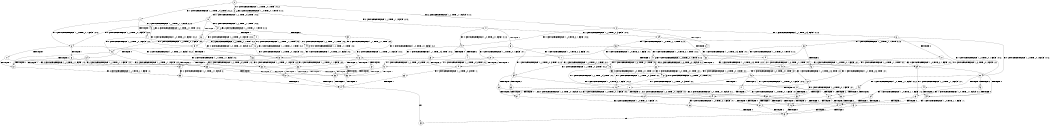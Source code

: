 digraph BCG {
size = "7, 10.5";
center = TRUE;
node [shape = circle];
0 [peripheries = 2];
0 -> 1 [label = "EX !1 !ATOMIC_EXCH_BRANCH (1, +1, TRUE, +0, 3, TRUE) !:0:1:2:"];
0 -> 2 [label = "EX !2 !ATOMIC_EXCH_BRANCH (1, +1, TRUE, +1, 1, FALSE) !:0:1:2:"];
0 -> 3 [label = "EX !0 !ATOMIC_EXCH_BRANCH (1, +0, TRUE, +0, 1, TRUE) !:0:1:2:"];
1 -> 4 [label = "TERMINATE !1"];
1 -> 5 [label = "EX !2 !ATOMIC_EXCH_BRANCH (1, +1, TRUE, +1, 1, TRUE) !:0:1:2:"];
1 -> 6 [label = "EX !0 !ATOMIC_EXCH_BRANCH (1, +0, TRUE, +0, 1, FALSE) !:0:1:2:"];
2 -> 7 [label = "TERMINATE !2"];
2 -> 8 [label = "EX !1 !ATOMIC_EXCH_BRANCH (1, +1, TRUE, +0, 3, FALSE) !:0:1:2:"];
2 -> 9 [label = "EX !0 !ATOMIC_EXCH_BRANCH (1, +0, TRUE, +0, 1, FALSE) !:0:1:2:"];
3 -> 10 [label = "EX !1 !ATOMIC_EXCH_BRANCH (1, +1, TRUE, +0, 3, TRUE) !:0:1:2:"];
3 -> 11 [label = "EX !2 !ATOMIC_EXCH_BRANCH (1, +1, TRUE, +1, 1, FALSE) !:0:1:2:"];
3 -> 3 [label = "EX !0 !ATOMIC_EXCH_BRANCH (1, +0, TRUE, +0, 1, TRUE) !:0:1:2:"];
4 -> 12 [label = "EX !2 !ATOMIC_EXCH_BRANCH (1, +1, TRUE, +1, 1, TRUE) !:0:2:"];
4 -> 13 [label = "EX !0 !ATOMIC_EXCH_BRANCH (1, +0, TRUE, +0, 1, FALSE) !:0:2:"];
5 -> 14 [label = "TERMINATE !1"];
5 -> 15 [label = "EX !0 !ATOMIC_EXCH_BRANCH (1, +0, TRUE, +0, 1, FALSE) !:0:1:2:"];
5 -> 5 [label = "EX !2 !ATOMIC_EXCH_BRANCH (1, +1, TRUE, +1, 1, TRUE) !:0:1:2:"];
6 -> 16 [label = "TERMINATE !1"];
6 -> 17 [label = "TERMINATE !0"];
6 -> 18 [label = "EX !2 !ATOMIC_EXCH_BRANCH (1, +1, TRUE, +1, 1, FALSE) !:0:1:2:"];
7 -> 19 [label = "EX !1 !ATOMIC_EXCH_BRANCH (1, +1, TRUE, +0, 3, FALSE) !:0:1:"];
7 -> 20 [label = "EX !0 !ATOMIC_EXCH_BRANCH (1, +0, TRUE, +0, 1, FALSE) !:0:1:"];
8 -> 21 [label = "TERMINATE !2"];
8 -> 22 [label = "EX !0 !ATOMIC_EXCH_BRANCH (1, +0, TRUE, +0, 1, FALSE) !:0:1:2:"];
8 -> 23 [label = "EX !1 !ATOMIC_EXCH_BRANCH (1, +0, TRUE, +1, 1, TRUE) !:0:1:2:"];
9 -> 24 [label = "TERMINATE !2"];
9 -> 25 [label = "TERMINATE !0"];
9 -> 18 [label = "EX !1 !ATOMIC_EXCH_BRANCH (1, +1, TRUE, +0, 3, TRUE) !:0:1:2:"];
10 -> 26 [label = "TERMINATE !1"];
10 -> 27 [label = "EX !2 !ATOMIC_EXCH_BRANCH (1, +1, TRUE, +1, 1, TRUE) !:0:1:2:"];
10 -> 6 [label = "EX !0 !ATOMIC_EXCH_BRANCH (1, +0, TRUE, +0, 1, FALSE) !:0:1:2:"];
11 -> 28 [label = "TERMINATE !2"];
11 -> 29 [label = "EX !1 !ATOMIC_EXCH_BRANCH (1, +1, TRUE, +0, 3, FALSE) !:0:1:2:"];
11 -> 9 [label = "EX !0 !ATOMIC_EXCH_BRANCH (1, +0, TRUE, +0, 1, FALSE) !:0:1:2:"];
12 -> 30 [label = "EX !0 !ATOMIC_EXCH_BRANCH (1, +0, TRUE, +0, 1, FALSE) !:0:2:"];
12 -> 12 [label = "EX !2 !ATOMIC_EXCH_BRANCH (1, +1, TRUE, +1, 1, TRUE) !:0:2:"];
13 -> 31 [label = "TERMINATE !0"];
13 -> 32 [label = "EX !2 !ATOMIC_EXCH_BRANCH (1, +1, TRUE, +1, 1, FALSE) !:0:2:"];
14 -> 30 [label = "EX !0 !ATOMIC_EXCH_BRANCH (1, +0, TRUE, +0, 1, FALSE) !:0:2:"];
14 -> 12 [label = "EX !2 !ATOMIC_EXCH_BRANCH (1, +1, TRUE, +1, 1, TRUE) !:0:2:"];
15 -> 33 [label = "TERMINATE !1"];
15 -> 34 [label = "TERMINATE !0"];
15 -> 18 [label = "EX !2 !ATOMIC_EXCH_BRANCH (1, +1, TRUE, +1, 1, FALSE) !:0:1:2:"];
16 -> 31 [label = "TERMINATE !0"];
16 -> 32 [label = "EX !2 !ATOMIC_EXCH_BRANCH (1, +1, TRUE, +1, 1, FALSE) !:0:2:"];
17 -> 31 [label = "TERMINATE !1"];
17 -> 35 [label = "EX !2 !ATOMIC_EXCH_BRANCH (1, +1, TRUE, +1, 1, FALSE) !:1:2:"];
18 -> 36 [label = "TERMINATE !1"];
18 -> 37 [label = "TERMINATE !2"];
18 -> 38 [label = "TERMINATE !0"];
19 -> 39 [label = "EX !0 !ATOMIC_EXCH_BRANCH (1, +0, TRUE, +0, 1, FALSE) !:0:1:"];
19 -> 40 [label = "EX !1 !ATOMIC_EXCH_BRANCH (1, +0, TRUE, +1, 1, TRUE) !:0:1:"];
20 -> 41 [label = "TERMINATE !0"];
20 -> 42 [label = "EX !1 !ATOMIC_EXCH_BRANCH (1, +1, TRUE, +0, 3, TRUE) !:0:1:"];
21 -> 39 [label = "EX !0 !ATOMIC_EXCH_BRANCH (1, +0, TRUE, +0, 1, FALSE) !:0:1:"];
21 -> 40 [label = "EX !1 !ATOMIC_EXCH_BRANCH (1, +0, TRUE, +1, 1, TRUE) !:0:1:"];
22 -> 43 [label = "TERMINATE !2"];
22 -> 44 [label = "TERMINATE !0"];
22 -> 45 [label = "EX !1 !ATOMIC_EXCH_BRANCH (1, +0, TRUE, +1, 1, FALSE) !:0:1:2:"];
23 -> 46 [label = "TERMINATE !2"];
23 -> 47 [label = "EX !0 !ATOMIC_EXCH_BRANCH (1, +0, TRUE, +0, 1, TRUE) !:0:1:2:"];
23 -> 48 [label = "EX !1 !ATOMIC_EXCH_BRANCH (1, +1, TRUE, +0, 3, TRUE) !:0:1:2:"];
24 -> 41 [label = "TERMINATE !0"];
24 -> 42 [label = "EX !1 !ATOMIC_EXCH_BRANCH (1, +1, TRUE, +0, 3, TRUE) !:0:1:"];
25 -> 41 [label = "TERMINATE !2"];
25 -> 35 [label = "EX !1 !ATOMIC_EXCH_BRANCH (1, +1, TRUE, +0, 3, TRUE) !:1:2:"];
26 -> 49 [label = "EX !2 !ATOMIC_EXCH_BRANCH (1, +1, TRUE, +1, 1, TRUE) !:0:2:"];
26 -> 13 [label = "EX !0 !ATOMIC_EXCH_BRANCH (1, +0, TRUE, +0, 1, FALSE) !:0:2:"];
27 -> 50 [label = "TERMINATE !1"];
27 -> 27 [label = "EX !2 !ATOMIC_EXCH_BRANCH (1, +1, TRUE, +1, 1, TRUE) !:0:1:2:"];
27 -> 15 [label = "EX !0 !ATOMIC_EXCH_BRANCH (1, +0, TRUE, +0, 1, FALSE) !:0:1:2:"];
28 -> 51 [label = "EX !1 !ATOMIC_EXCH_BRANCH (1, +1, TRUE, +0, 3, FALSE) !:0:1:"];
28 -> 20 [label = "EX !0 !ATOMIC_EXCH_BRANCH (1, +0, TRUE, +0, 1, FALSE) !:0:1:"];
29 -> 52 [label = "TERMINATE !2"];
29 -> 53 [label = "EX !1 !ATOMIC_EXCH_BRANCH (1, +0, TRUE, +1, 1, TRUE) !:0:1:2:"];
29 -> 22 [label = "EX !0 !ATOMIC_EXCH_BRANCH (1, +0, TRUE, +0, 1, FALSE) !:0:1:2:"];
30 -> 54 [label = "TERMINATE !0"];
30 -> 32 [label = "EX !2 !ATOMIC_EXCH_BRANCH (1, +1, TRUE, +1, 1, FALSE) !:0:2:"];
31 -> 55 [label = "EX !2 !ATOMIC_EXCH_BRANCH (1, +1, TRUE, +1, 1, FALSE) !:2:"];
32 -> 56 [label = "TERMINATE !2"];
32 -> 57 [label = "TERMINATE !0"];
33 -> 54 [label = "TERMINATE !0"];
33 -> 32 [label = "EX !2 !ATOMIC_EXCH_BRANCH (1, +1, TRUE, +1, 1, FALSE) !:0:2:"];
34 -> 54 [label = "TERMINATE !1"];
34 -> 35 [label = "EX !2 !ATOMIC_EXCH_BRANCH (1, +1, TRUE, +1, 1, FALSE) !:1:2:"];
35 -> 57 [label = "TERMINATE !1"];
35 -> 58 [label = "TERMINATE !2"];
36 -> 56 [label = "TERMINATE !2"];
36 -> 57 [label = "TERMINATE !0"];
37 -> 56 [label = "TERMINATE !1"];
37 -> 58 [label = "TERMINATE !0"];
38 -> 57 [label = "TERMINATE !1"];
38 -> 58 [label = "TERMINATE !2"];
39 -> 59 [label = "TERMINATE !0"];
39 -> 60 [label = "EX !1 !ATOMIC_EXCH_BRANCH (1, +0, TRUE, +1, 1, FALSE) !:0:1:"];
40 -> 61 [label = "EX !0 !ATOMIC_EXCH_BRANCH (1, +0, TRUE, +0, 1, TRUE) !:0:1:"];
40 -> 62 [label = "EX !1 !ATOMIC_EXCH_BRANCH (1, +1, TRUE, +0, 3, TRUE) !:0:1:"];
41 -> 63 [label = "EX !1 !ATOMIC_EXCH_BRANCH (1, +1, TRUE, +0, 3, TRUE) !:1:"];
42 -> 56 [label = "TERMINATE !1"];
42 -> 58 [label = "TERMINATE !0"];
43 -> 59 [label = "TERMINATE !0"];
43 -> 60 [label = "EX !1 !ATOMIC_EXCH_BRANCH (1, +0, TRUE, +1, 1, FALSE) !:0:1:"];
44 -> 59 [label = "TERMINATE !2"];
44 -> 64 [label = "EX !1 !ATOMIC_EXCH_BRANCH (1, +0, TRUE, +1, 1, FALSE) !:1:2:"];
45 -> 65 [label = "TERMINATE !1"];
45 -> 66 [label = "TERMINATE !2"];
45 -> 67 [label = "TERMINATE !0"];
46 -> 61 [label = "EX !0 !ATOMIC_EXCH_BRANCH (1, +0, TRUE, +0, 1, TRUE) !:0:1:"];
46 -> 62 [label = "EX !1 !ATOMIC_EXCH_BRANCH (1, +1, TRUE, +0, 3, TRUE) !:0:1:"];
47 -> 68 [label = "TERMINATE !2"];
47 -> 69 [label = "EX !1 !ATOMIC_EXCH_BRANCH (1, +1, TRUE, +0, 3, TRUE) !:0:1:2:"];
47 -> 47 [label = "EX !0 !ATOMIC_EXCH_BRANCH (1, +0, TRUE, +0, 1, TRUE) !:0:1:2:"];
48 -> 70 [label = "TERMINATE !1"];
48 -> 71 [label = "TERMINATE !2"];
48 -> 72 [label = "EX !0 !ATOMIC_EXCH_BRANCH (1, +0, TRUE, +0, 1, FALSE) !:0:1:2:"];
49 -> 49 [label = "EX !2 !ATOMIC_EXCH_BRANCH (1, +1, TRUE, +1, 1, TRUE) !:0:2:"];
49 -> 30 [label = "EX !0 !ATOMIC_EXCH_BRANCH (1, +0, TRUE, +0, 1, FALSE) !:0:2:"];
50 -> 49 [label = "EX !2 !ATOMIC_EXCH_BRANCH (1, +1, TRUE, +1, 1, TRUE) !:0:2:"];
50 -> 30 [label = "EX !0 !ATOMIC_EXCH_BRANCH (1, +0, TRUE, +0, 1, FALSE) !:0:2:"];
51 -> 73 [label = "EX !1 !ATOMIC_EXCH_BRANCH (1, +0, TRUE, +1, 1, TRUE) !:0:1:"];
51 -> 39 [label = "EX !0 !ATOMIC_EXCH_BRANCH (1, +0, TRUE, +0, 1, FALSE) !:0:1:"];
52 -> 73 [label = "EX !1 !ATOMIC_EXCH_BRANCH (1, +0, TRUE, +1, 1, TRUE) !:0:1:"];
52 -> 39 [label = "EX !0 !ATOMIC_EXCH_BRANCH (1, +0, TRUE, +0, 1, FALSE) !:0:1:"];
53 -> 68 [label = "TERMINATE !2"];
53 -> 69 [label = "EX !1 !ATOMIC_EXCH_BRANCH (1, +1, TRUE, +0, 3, TRUE) !:0:1:2:"];
53 -> 47 [label = "EX !0 !ATOMIC_EXCH_BRANCH (1, +0, TRUE, +0, 1, TRUE) !:0:1:2:"];
54 -> 55 [label = "EX !2 !ATOMIC_EXCH_BRANCH (1, +1, TRUE, +1, 1, FALSE) !:2:"];
55 -> 74 [label = "TERMINATE !2"];
56 -> 74 [label = "TERMINATE !0"];
57 -> 74 [label = "TERMINATE !2"];
58 -> 74 [label = "TERMINATE !1"];
59 -> 75 [label = "EX !1 !ATOMIC_EXCH_BRANCH (1, +0, TRUE, +1, 1, FALSE) !:1:"];
60 -> 76 [label = "TERMINATE !1"];
60 -> 77 [label = "TERMINATE !0"];
61 -> 78 [label = "EX !1 !ATOMIC_EXCH_BRANCH (1, +1, TRUE, +0, 3, TRUE) !:0:1:"];
61 -> 61 [label = "EX !0 !ATOMIC_EXCH_BRANCH (1, +0, TRUE, +0, 1, TRUE) !:0:1:"];
62 -> 79 [label = "TERMINATE !1"];
62 -> 80 [label = "EX !0 !ATOMIC_EXCH_BRANCH (1, +0, TRUE, +0, 1, FALSE) !:0:1:"];
63 -> 74 [label = "TERMINATE !1"];
64 -> 81 [label = "TERMINATE !1"];
64 -> 77 [label = "TERMINATE !2"];
65 -> 76 [label = "TERMINATE !2"];
65 -> 81 [label = "TERMINATE !0"];
66 -> 76 [label = "TERMINATE !1"];
66 -> 77 [label = "TERMINATE !0"];
67 -> 81 [label = "TERMINATE !1"];
67 -> 77 [label = "TERMINATE !2"];
68 -> 78 [label = "EX !1 !ATOMIC_EXCH_BRANCH (1, +1, TRUE, +0, 3, TRUE) !:0:1:"];
68 -> 61 [label = "EX !0 !ATOMIC_EXCH_BRANCH (1, +0, TRUE, +0, 1, TRUE) !:0:1:"];
69 -> 82 [label = "TERMINATE !1"];
69 -> 83 [label = "TERMINATE !2"];
69 -> 72 [label = "EX !0 !ATOMIC_EXCH_BRANCH (1, +0, TRUE, +0, 1, FALSE) !:0:1:2:"];
70 -> 79 [label = "TERMINATE !2"];
70 -> 84 [label = "EX !0 !ATOMIC_EXCH_BRANCH (1, +0, TRUE, +0, 1, FALSE) !:0:2:"];
71 -> 79 [label = "TERMINATE !1"];
71 -> 80 [label = "EX !0 !ATOMIC_EXCH_BRANCH (1, +0, TRUE, +0, 1, FALSE) !:0:1:"];
72 -> 65 [label = "TERMINATE !1"];
72 -> 66 [label = "TERMINATE !2"];
72 -> 67 [label = "TERMINATE !0"];
73 -> 78 [label = "EX !1 !ATOMIC_EXCH_BRANCH (1, +1, TRUE, +0, 3, TRUE) !:0:1:"];
73 -> 61 [label = "EX !0 !ATOMIC_EXCH_BRANCH (1, +0, TRUE, +0, 1, TRUE) !:0:1:"];
74 -> 85 [label = "exit"];
75 -> 86 [label = "TERMINATE !1"];
76 -> 86 [label = "TERMINATE !0"];
77 -> 86 [label = "TERMINATE !1"];
78 -> 87 [label = "TERMINATE !1"];
78 -> 80 [label = "EX !0 !ATOMIC_EXCH_BRANCH (1, +0, TRUE, +0, 1, FALSE) !:0:1:"];
79 -> 88 [label = "EX !0 !ATOMIC_EXCH_BRANCH (1, +0, TRUE, +0, 1, FALSE) !:0:"];
80 -> 76 [label = "TERMINATE !1"];
80 -> 77 [label = "TERMINATE !0"];
81 -> 86 [label = "TERMINATE !2"];
82 -> 87 [label = "TERMINATE !2"];
82 -> 84 [label = "EX !0 !ATOMIC_EXCH_BRANCH (1, +0, TRUE, +0, 1, FALSE) !:0:2:"];
83 -> 87 [label = "TERMINATE !1"];
83 -> 80 [label = "EX !0 !ATOMIC_EXCH_BRANCH (1, +0, TRUE, +0, 1, FALSE) !:0:1:"];
84 -> 76 [label = "TERMINATE !2"];
84 -> 81 [label = "TERMINATE !0"];
86 -> 85 [label = "exit"];
87 -> 88 [label = "EX !0 !ATOMIC_EXCH_BRANCH (1, +0, TRUE, +0, 1, FALSE) !:0:"];
88 -> 86 [label = "TERMINATE !0"];
}
